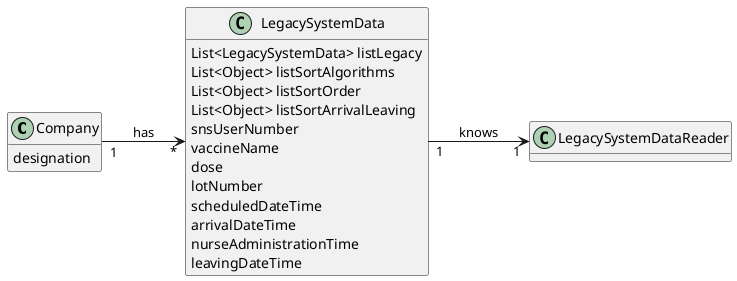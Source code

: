 @startuml
hide methods
left to right direction
skinparam classAttributeIconSize 0



class Company{
designation
}


Company "1"-->"*"LegacySystemData :has

LegacySystemData "1"-->"1" LegacySystemDataReader : knows

class LegacySystemDataReader{
csvReaderLegacyData(String fileName)
createLegacySystemData(String[] attributes)
}

class LegacySystemData {
List<LegacySystemData> listLegacy
      List<Object> listSortAlgorithms
      List<Object> listSortOrder
      List<Object> listSortArrivalLeaving
snsUserNumber
vaccineName
dose
lotNumber
scheduledDateTime
arrivalDateTime
nurseAdministrationTime
leavingDateTime
}

@enduml